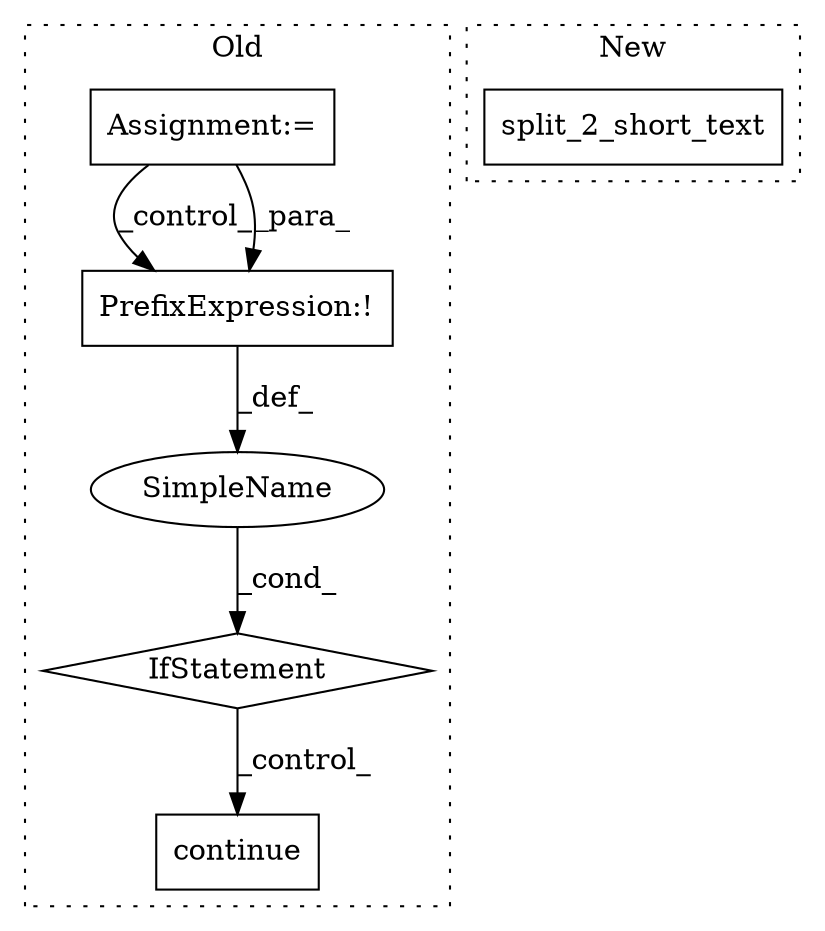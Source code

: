 digraph G {
subgraph cluster0 {
1 [label="continue" a="18" s="1275" l="9" shape="box"];
3 [label="PrefixExpression:!" a="38" s="1242" l="1" shape="box"];
4 [label="IfStatement" a="25" s="1238,1263" l="4,2" shape="diamond"];
5 [label="SimpleName" a="42" s="" l="" shape="ellipse"];
6 [label="Assignment:=" a="7" s="1133,1228" l="65,2" shape="box"];
label = "Old";
style="dotted";
}
subgraph cluster1 {
2 [label="split_2_short_text" a="32" s="1419,1447" l="19,1" shape="box"];
label = "New";
style="dotted";
}
3 -> 5 [label="_def_"];
4 -> 1 [label="_control_"];
5 -> 4 [label="_cond_"];
6 -> 3 [label="_control_"];
6 -> 3 [label="_para_"];
}
